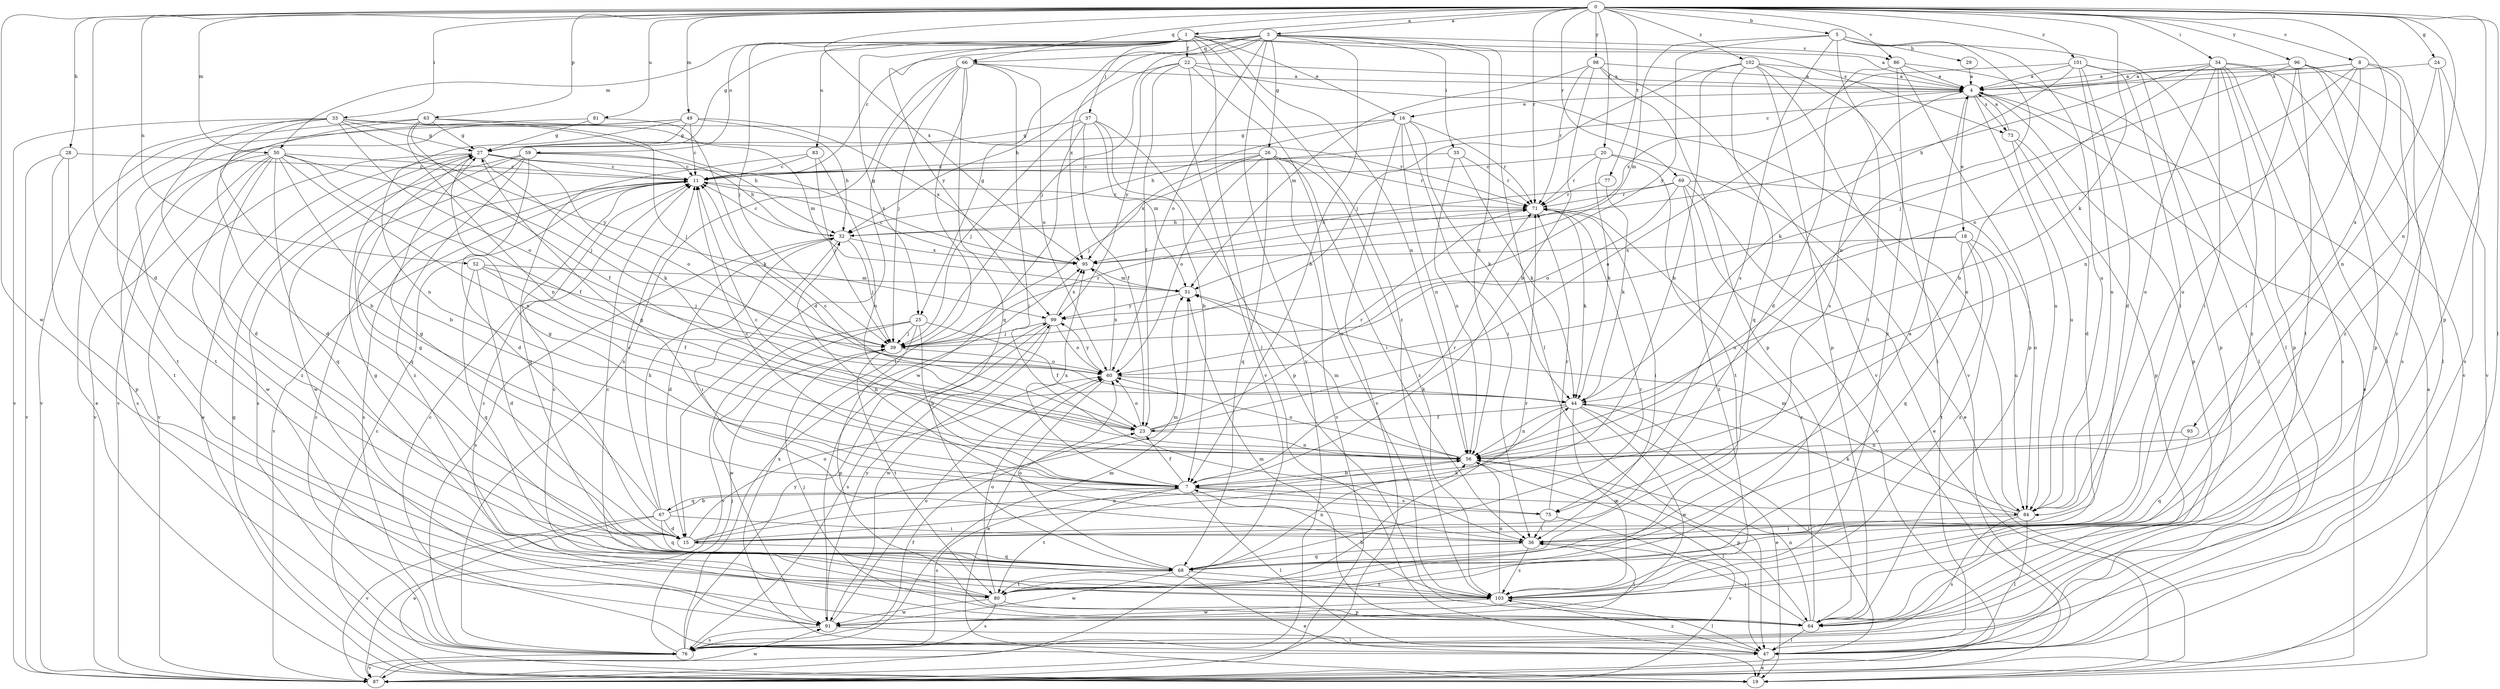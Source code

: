 strict digraph  {
0;
1;
3;
4;
5;
7;
8;
11;
15;
16;
18;
19;
20;
22;
23;
24;
25;
26;
27;
28;
29;
32;
33;
34;
35;
36;
37;
39;
44;
47;
49;
50;
51;
52;
56;
59;
60;
63;
64;
66;
67;
68;
69;
71;
73;
75;
76;
77;
80;
81;
83;
84;
86;
87;
91;
93;
95;
96;
98;
99;
101;
102;
103;
0 -> 1  [label=a];
0 -> 3  [label=a];
0 -> 5  [label=b];
0 -> 8  [label=c];
0 -> 15  [label=d];
0 -> 20  [label=f];
0 -> 24  [label=g];
0 -> 28  [label=h];
0 -> 33  [label=i];
0 -> 34  [label=i];
0 -> 44  [label=k];
0 -> 47  [label=l];
0 -> 49  [label=m];
0 -> 50  [label=m];
0 -> 52  [label=n];
0 -> 56  [label=n];
0 -> 63  [label=p];
0 -> 64  [label=p];
0 -> 66  [label=q];
0 -> 69  [label=r];
0 -> 71  [label=r];
0 -> 77  [label=t];
0 -> 81  [label=u];
0 -> 86  [label=v];
0 -> 91  [label=w];
0 -> 93  [label=x];
0 -> 95  [label=x];
0 -> 96  [label=y];
0 -> 98  [label=y];
0 -> 101  [label=z];
0 -> 102  [label=z];
1 -> 4  [label=a];
1 -> 16  [label=e];
1 -> 22  [label=f];
1 -> 25  [label=g];
1 -> 37  [label=j];
1 -> 39  [label=j];
1 -> 47  [label=l];
1 -> 50  [label=m];
1 -> 56  [label=n];
1 -> 59  [label=o];
1 -> 73  [label=s];
1 -> 83  [label=u];
1 -> 99  [label=y];
1 -> 103  [label=z];
3 -> 7  [label=b];
3 -> 11  [label=c];
3 -> 25  [label=g];
3 -> 26  [label=g];
3 -> 27  [label=g];
3 -> 35  [label=i];
3 -> 39  [label=j];
3 -> 47  [label=l];
3 -> 56  [label=n];
3 -> 60  [label=o];
3 -> 66  [label=q];
3 -> 86  [label=v];
3 -> 87  [label=v];
3 -> 95  [label=x];
4 -> 16  [label=e];
4 -> 18  [label=e];
4 -> 19  [label=e];
4 -> 64  [label=p];
4 -> 73  [label=s];
4 -> 75  [label=s];
4 -> 84  [label=u];
5 -> 29  [label=h];
5 -> 47  [label=l];
5 -> 51  [label=m];
5 -> 56  [label=n];
5 -> 75  [label=s];
5 -> 80  [label=t];
5 -> 84  [label=u];
5 -> 99  [label=y];
7 -> 11  [label=c];
7 -> 23  [label=f];
7 -> 27  [label=g];
7 -> 47  [label=l];
7 -> 67  [label=q];
7 -> 71  [label=r];
7 -> 75  [label=s];
7 -> 76  [label=s];
7 -> 80  [label=t];
7 -> 84  [label=u];
7 -> 95  [label=x];
8 -> 4  [label=a];
8 -> 11  [label=c];
8 -> 36  [label=i];
8 -> 56  [label=n];
8 -> 60  [label=o];
8 -> 76  [label=s];
8 -> 103  [label=z];
11 -> 71  [label=r];
11 -> 76  [label=s];
11 -> 87  [label=v];
15 -> 27  [label=g];
15 -> 44  [label=k];
15 -> 51  [label=m];
15 -> 56  [label=n];
15 -> 60  [label=o];
15 -> 68  [label=q];
16 -> 27  [label=g];
16 -> 32  [label=h];
16 -> 36  [label=i];
16 -> 44  [label=k];
16 -> 56  [label=n];
16 -> 71  [label=r];
16 -> 87  [label=v];
18 -> 56  [label=n];
18 -> 68  [label=q];
18 -> 80  [label=t];
18 -> 84  [label=u];
18 -> 95  [label=x];
18 -> 103  [label=z];
19 -> 4  [label=a];
19 -> 11  [label=c];
19 -> 27  [label=g];
20 -> 11  [label=c];
20 -> 19  [label=e];
20 -> 44  [label=k];
20 -> 71  [label=r];
20 -> 80  [label=t];
22 -> 4  [label=a];
22 -> 23  [label=f];
22 -> 32  [label=h];
22 -> 84  [label=u];
22 -> 87  [label=v];
22 -> 99  [label=y];
22 -> 103  [label=z];
23 -> 4  [label=a];
23 -> 11  [label=c];
23 -> 56  [label=n];
23 -> 60  [label=o];
23 -> 71  [label=r];
24 -> 4  [label=a];
24 -> 56  [label=n];
24 -> 76  [label=s];
24 -> 103  [label=z];
25 -> 7  [label=b];
25 -> 23  [label=f];
25 -> 39  [label=j];
25 -> 64  [label=p];
25 -> 87  [label=v];
25 -> 91  [label=w];
26 -> 11  [label=c];
26 -> 36  [label=i];
26 -> 39  [label=j];
26 -> 60  [label=o];
26 -> 68  [label=q];
26 -> 71  [label=r];
26 -> 87  [label=v];
26 -> 95  [label=x];
26 -> 103  [label=z];
27 -> 11  [label=c];
27 -> 19  [label=e];
27 -> 44  [label=k];
27 -> 60  [label=o];
27 -> 87  [label=v];
27 -> 95  [label=x];
28 -> 11  [label=c];
28 -> 64  [label=p];
28 -> 80  [label=t];
28 -> 87  [label=v];
29 -> 4  [label=a];
32 -> 11  [label=c];
32 -> 15  [label=d];
32 -> 36  [label=i];
32 -> 39  [label=j];
32 -> 76  [label=s];
32 -> 95  [label=x];
33 -> 7  [label=b];
33 -> 15  [label=d];
33 -> 27  [label=g];
33 -> 32  [label=h];
33 -> 60  [label=o];
33 -> 71  [label=r];
33 -> 80  [label=t];
33 -> 87  [label=v];
33 -> 99  [label=y];
34 -> 4  [label=a];
34 -> 7  [label=b];
34 -> 32  [label=h];
34 -> 36  [label=i];
34 -> 47  [label=l];
34 -> 64  [label=p];
34 -> 76  [label=s];
34 -> 84  [label=u];
34 -> 87  [label=v];
34 -> 103  [label=z];
35 -> 11  [label=c];
35 -> 44  [label=k];
35 -> 56  [label=n];
35 -> 71  [label=r];
36 -> 32  [label=h];
36 -> 68  [label=q];
36 -> 103  [label=z];
37 -> 7  [label=b];
37 -> 23  [label=f];
37 -> 27  [label=g];
37 -> 39  [label=j];
37 -> 51  [label=m];
37 -> 64  [label=p];
37 -> 91  [label=w];
39 -> 60  [label=o];
39 -> 71  [label=r];
39 -> 80  [label=t];
44 -> 19  [label=e];
44 -> 23  [label=f];
44 -> 47  [label=l];
44 -> 56  [label=n];
44 -> 91  [label=w];
44 -> 103  [label=z];
47 -> 11  [label=c];
47 -> 19  [label=e];
47 -> 103  [label=z];
49 -> 11  [label=c];
49 -> 19  [label=e];
49 -> 27  [label=g];
49 -> 32  [label=h];
49 -> 56  [label=n];
49 -> 80  [label=t];
49 -> 95  [label=x];
50 -> 7  [label=b];
50 -> 11  [label=c];
50 -> 23  [label=f];
50 -> 39  [label=j];
50 -> 56  [label=n];
50 -> 68  [label=q];
50 -> 76  [label=s];
50 -> 87  [label=v];
50 -> 91  [label=w];
50 -> 103  [label=z];
51 -> 99  [label=y];
52 -> 15  [label=d];
52 -> 23  [label=f];
52 -> 39  [label=j];
52 -> 51  [label=m];
52 -> 68  [label=q];
56 -> 7  [label=b];
56 -> 11  [label=c];
56 -> 47  [label=l];
56 -> 51  [label=m];
56 -> 60  [label=o];
56 -> 64  [label=p];
59 -> 11  [label=c];
59 -> 15  [label=d];
59 -> 32  [label=h];
59 -> 68  [label=q];
59 -> 76  [label=s];
59 -> 91  [label=w];
59 -> 103  [label=z];
60 -> 19  [label=e];
60 -> 44  [label=k];
60 -> 95  [label=x];
60 -> 99  [label=y];
63 -> 15  [label=d];
63 -> 23  [label=f];
63 -> 27  [label=g];
63 -> 39  [label=j];
63 -> 51  [label=m];
63 -> 56  [label=n];
63 -> 87  [label=v];
64 -> 11  [label=c];
64 -> 36  [label=i];
64 -> 39  [label=j];
64 -> 47  [label=l];
64 -> 51  [label=m];
64 -> 56  [label=n];
64 -> 71  [label=r];
66 -> 4  [label=a];
66 -> 15  [label=d];
66 -> 36  [label=i];
66 -> 39  [label=j];
66 -> 47  [label=l];
66 -> 60  [label=o];
66 -> 68  [label=q];
66 -> 76  [label=s];
67 -> 7  [label=b];
67 -> 11  [label=c];
67 -> 15  [label=d];
67 -> 19  [label=e];
67 -> 27  [label=g];
67 -> 32  [label=h];
67 -> 36  [label=i];
67 -> 68  [label=q];
67 -> 87  [label=v];
68 -> 4  [label=a];
68 -> 19  [label=e];
68 -> 56  [label=n];
68 -> 60  [label=o];
68 -> 71  [label=r];
68 -> 80  [label=t];
68 -> 91  [label=w];
68 -> 103  [label=z];
69 -> 19  [label=e];
69 -> 60  [label=o];
69 -> 71  [label=r];
69 -> 84  [label=u];
69 -> 87  [label=v];
69 -> 95  [label=x];
69 -> 103  [label=z];
71 -> 32  [label=h];
71 -> 36  [label=i];
71 -> 44  [label=k];
73 -> 4  [label=a];
73 -> 15  [label=d];
73 -> 64  [label=p];
73 -> 84  [label=u];
75 -> 27  [label=g];
75 -> 36  [label=i];
75 -> 71  [label=r];
75 -> 87  [label=v];
76 -> 11  [label=c];
76 -> 23  [label=f];
76 -> 39  [label=j];
76 -> 51  [label=m];
76 -> 87  [label=v];
76 -> 95  [label=x];
76 -> 99  [label=y];
77 -> 44  [label=k];
77 -> 71  [label=r];
80 -> 11  [label=c];
80 -> 60  [label=o];
80 -> 64  [label=p];
80 -> 71  [label=r];
80 -> 76  [label=s];
80 -> 91  [label=w];
81 -> 27  [label=g];
81 -> 44  [label=k];
81 -> 87  [label=v];
83 -> 11  [label=c];
83 -> 39  [label=j];
83 -> 56  [label=n];
83 -> 68  [label=q];
84 -> 36  [label=i];
84 -> 44  [label=k];
84 -> 47  [label=l];
84 -> 51  [label=m];
84 -> 76  [label=s];
86 -> 4  [label=a];
86 -> 15  [label=d];
86 -> 47  [label=l];
86 -> 64  [label=p];
86 -> 103  [label=z];
87 -> 91  [label=w];
91 -> 36  [label=i];
91 -> 47  [label=l];
91 -> 60  [label=o];
91 -> 76  [label=s];
91 -> 99  [label=y];
93 -> 56  [label=n];
93 -> 68  [label=q];
95 -> 11  [label=c];
95 -> 51  [label=m];
96 -> 4  [label=a];
96 -> 39  [label=j];
96 -> 47  [label=l];
96 -> 64  [label=p];
96 -> 80  [label=t];
96 -> 84  [label=u];
96 -> 87  [label=v];
98 -> 4  [label=a];
98 -> 7  [label=b];
98 -> 51  [label=m];
98 -> 64  [label=p];
98 -> 71  [label=r];
98 -> 87  [label=v];
99 -> 39  [label=j];
99 -> 60  [label=o];
99 -> 76  [label=s];
99 -> 91  [label=w];
99 -> 95  [label=x];
101 -> 4  [label=a];
101 -> 15  [label=d];
101 -> 36  [label=i];
101 -> 44  [label=k];
101 -> 64  [label=p];
101 -> 84  [label=u];
101 -> 95  [label=x];
102 -> 4  [label=a];
102 -> 7  [label=b];
102 -> 39  [label=j];
102 -> 47  [label=l];
102 -> 64  [label=p];
102 -> 68  [label=q];
102 -> 87  [label=v];
103 -> 7  [label=b];
103 -> 11  [label=c];
103 -> 27  [label=g];
103 -> 47  [label=l];
103 -> 56  [label=n];
103 -> 91  [label=w];
}
